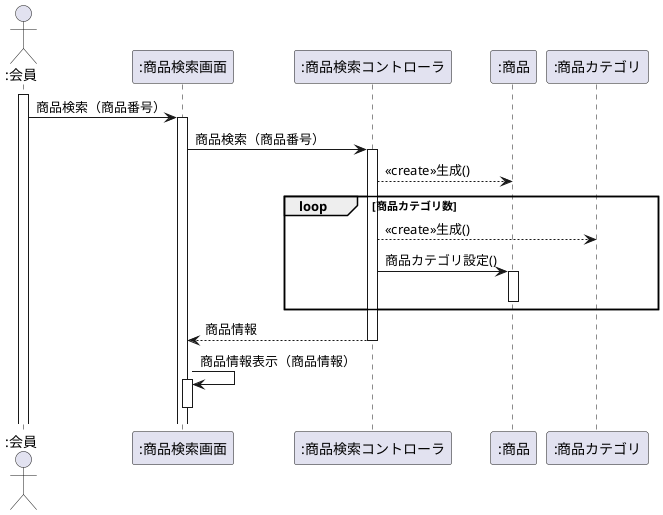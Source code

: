 @startuml 演習4‐5

actor ":会員" as member
participant ":商品検索画面" as ui
participant ":商品検索コントローラ" as controller
participant ":商品" as item
participant ":商品カテゴリ" as category

activate member
member -> ui: 商品検索（商品番号）
    activate ui
    ui -> controller: 商品検索（商品番号）
        activate controller
        controller --> item: <<create>>生成()
        loop 商品カテゴリ数
        controller --> category: <<create>>生成()
        controller -> item: 商品カテゴリ設定()
            activate item
            deactivate item
        end loop
        controller --> ui: 商品情報
            deactivate controller
            
ui -> ui : 商品情報表示（商品情報）
activate ui
    deactivate ui

@enduml
